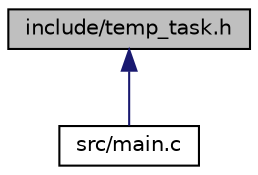 digraph "include/temp_task.h"
{
 // LATEX_PDF_SIZE
  edge [fontname="Helvetica",fontsize="10",labelfontname="Helvetica",labelfontsize="10"];
  node [fontname="Helvetica",fontsize="10",shape=record];
  Node1 [label="include/temp_task.h",height=0.2,width=0.4,color="black", fillcolor="grey75", style="filled", fontcolor="black",tooltip="Ficheiro de cabeçalho para a tarefa de leitura da temperatura do sensor TC74 via I2C."];
  Node1 -> Node2 [dir="back",color="midnightblue",fontsize="10",style="solid",fontname="Helvetica"];
  Node2 [label="src/main.c",height=0.2,width=0.4,color="black", fillcolor="white", style="filled",URL="$main_8c.html",tooltip="Ficheiro principal do projeto SETR Mini-Projeto."];
}
